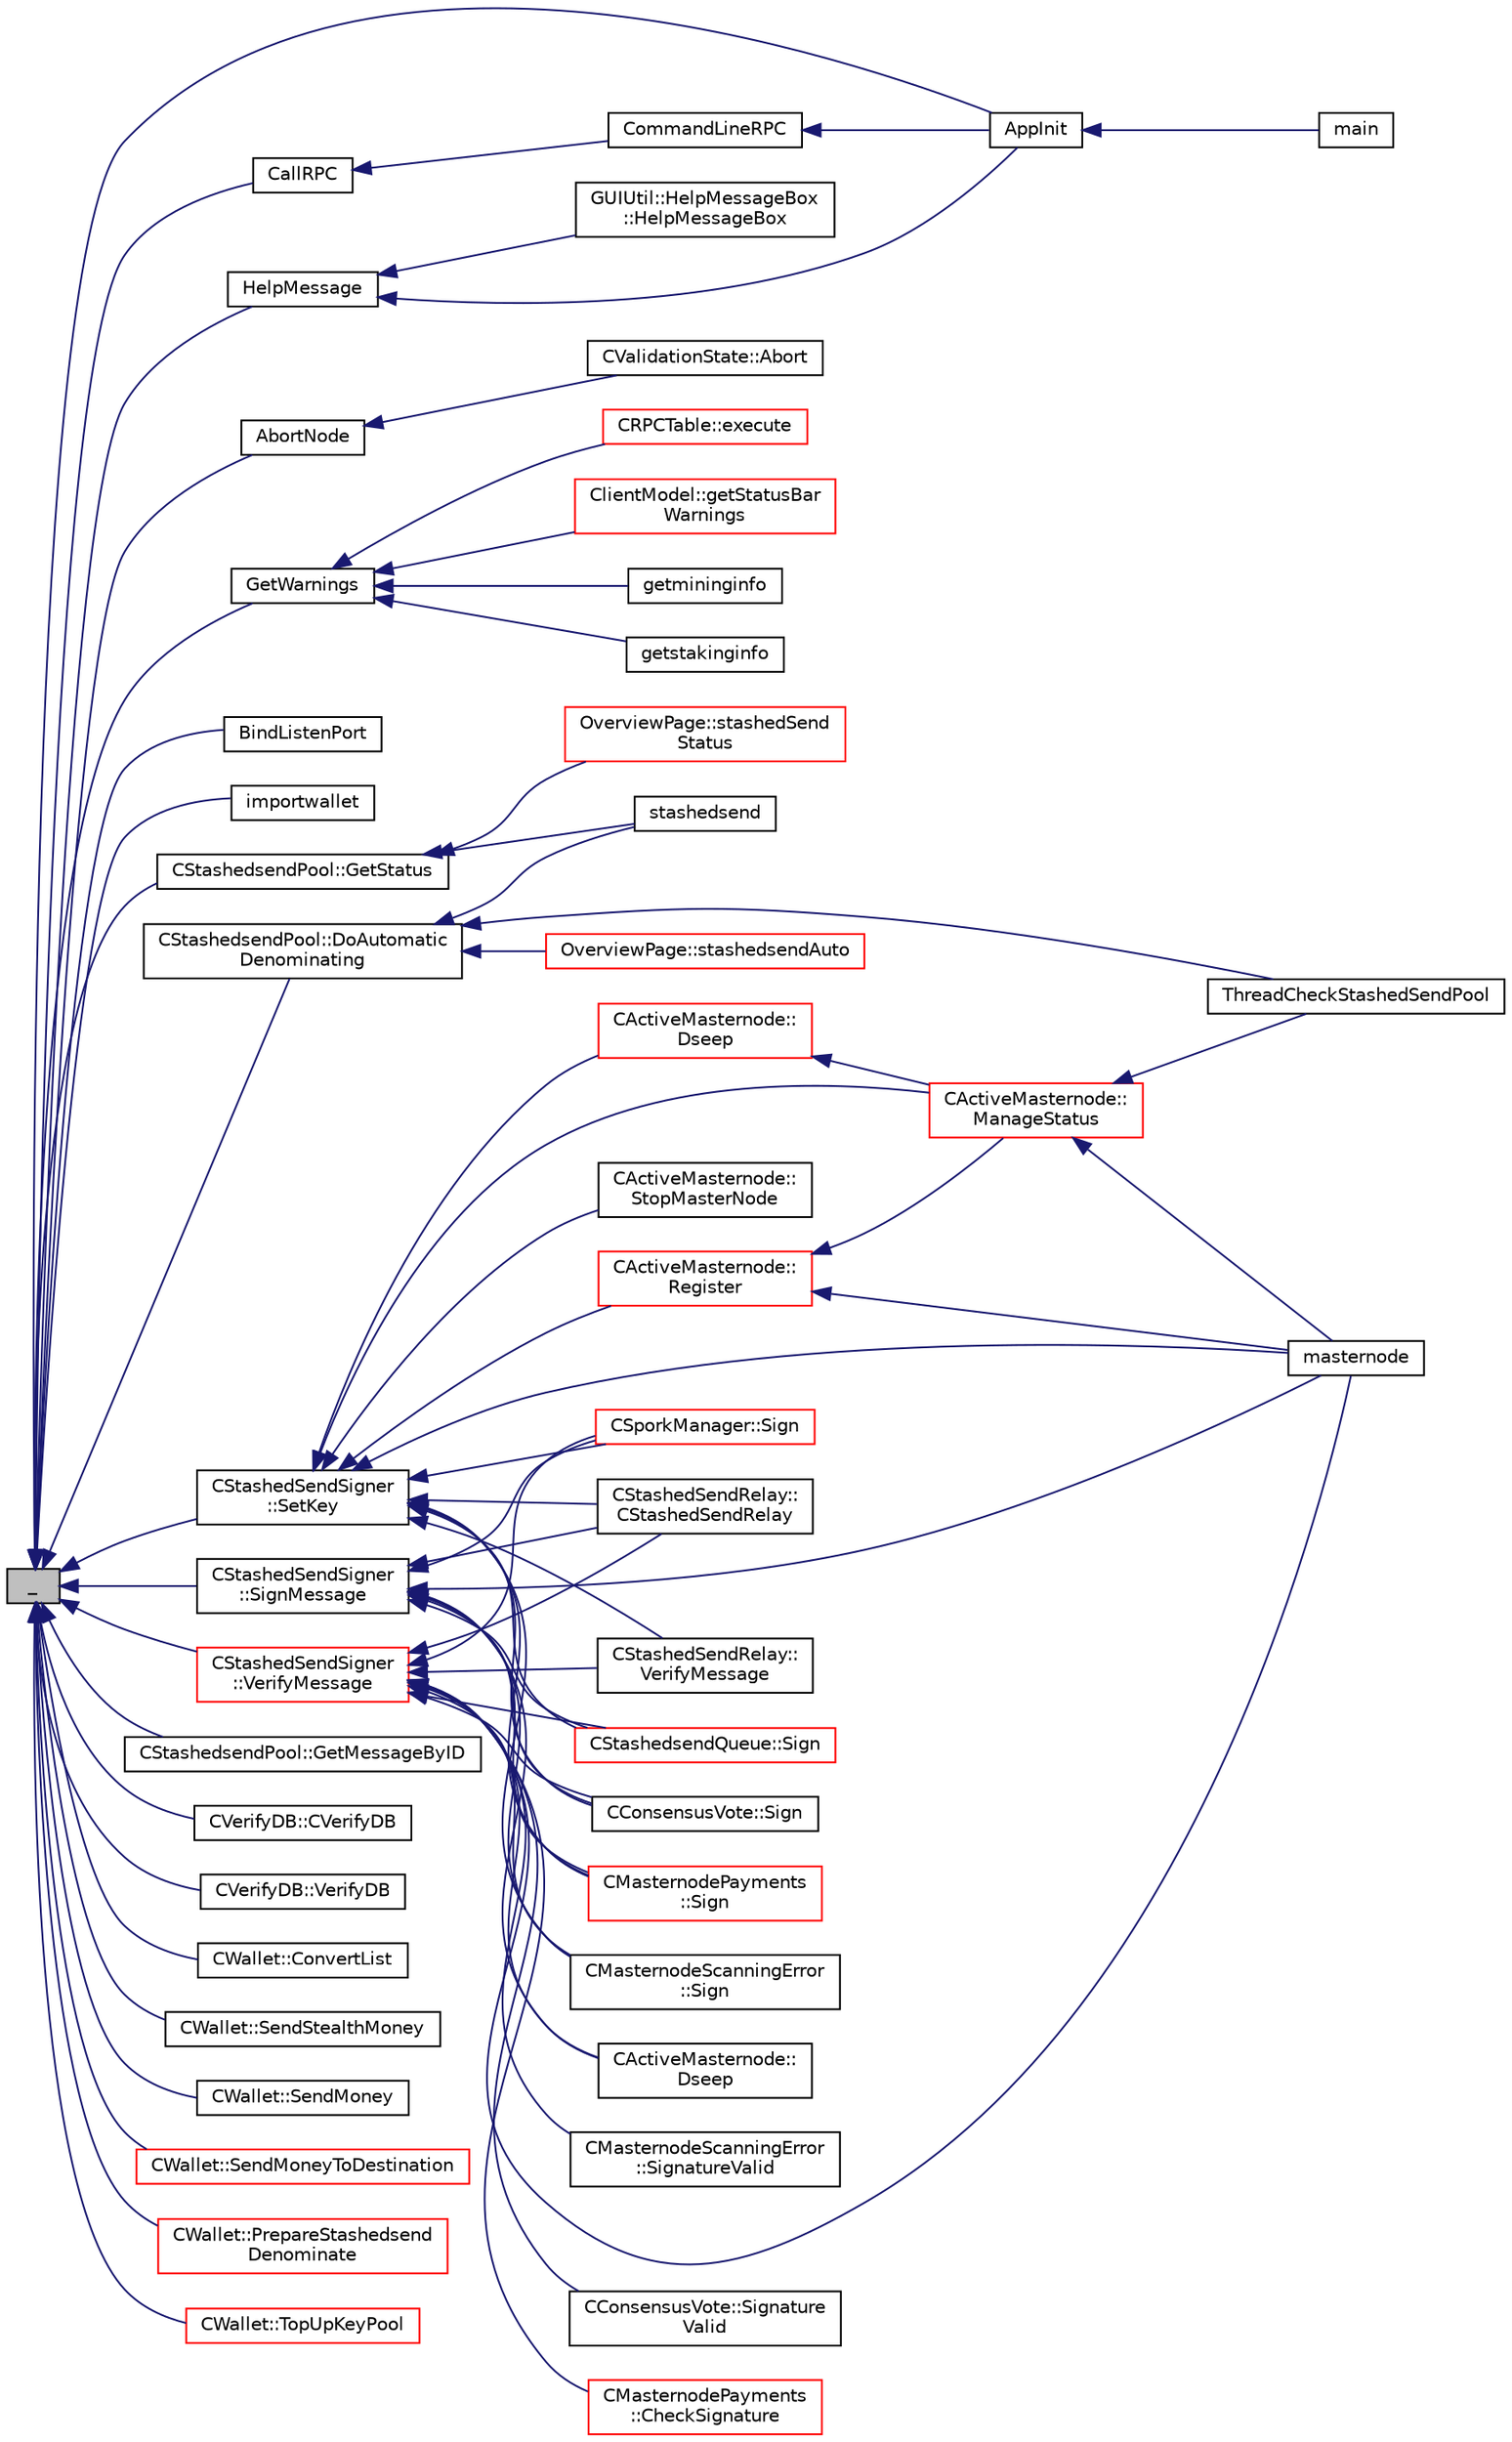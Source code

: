 digraph "_"
{
  edge [fontname="Helvetica",fontsize="10",labelfontname="Helvetica",labelfontsize="10"];
  node [fontname="Helvetica",fontsize="10",shape=record];
  rankdir="LR";
  Node1 [label="_",height=0.2,width=0.4,color="black", fillcolor="grey75", style="filled", fontcolor="black"];
  Node1 -> Node2 [dir="back",color="midnightblue",fontsize="10",style="solid",fontname="Helvetica"];
  Node2 [label="HelpMessage",height=0.2,width=0.4,color="black", fillcolor="white", style="filled",URL="$init_8h.html#a60c54061faf43bd9cca8ab8bfa38055a"];
  Node2 -> Node3 [dir="back",color="midnightblue",fontsize="10",style="solid",fontname="Helvetica"];
  Node3 [label="AppInit",height=0.2,width=0.4,color="black", fillcolor="white", style="filled",URL="$iond_8cpp.html#ac59316b767e6984e1285f0531275286b"];
  Node3 -> Node4 [dir="back",color="midnightblue",fontsize="10",style="solid",fontname="Helvetica"];
  Node4 [label="main",height=0.2,width=0.4,color="black", fillcolor="white", style="filled",URL="$iond_8cpp.html#a0ddf1224851353fc92bfbff6f499fa97"];
  Node2 -> Node5 [dir="back",color="midnightblue",fontsize="10",style="solid",fontname="Helvetica"];
  Node5 [label="GUIUtil::HelpMessageBox\l::HelpMessageBox",height=0.2,width=0.4,color="black", fillcolor="white", style="filled",URL="$class_g_u_i_util_1_1_help_message_box.html#af8c3ad315224552b1699ac34c7ebd839"];
  Node1 -> Node3 [dir="back",color="midnightblue",fontsize="10",style="solid",fontname="Helvetica"];
  Node1 -> Node6 [dir="back",color="midnightblue",fontsize="10",style="solid",fontname="Helvetica"];
  Node6 [label="AbortNode",height=0.2,width=0.4,color="black", fillcolor="white", style="filled",URL="$main_8h.html#af573b79d097a9ffe6503869f838ccf42",tooltip="Abort with a message. "];
  Node6 -> Node7 [dir="back",color="midnightblue",fontsize="10",style="solid",fontname="Helvetica"];
  Node7 [label="CValidationState::Abort",height=0.2,width=0.4,color="black", fillcolor="white", style="filled",URL="$class_c_validation_state.html#a6788cb521cf538ac80413a1c6c3da5e8"];
  Node1 -> Node8 [dir="back",color="midnightblue",fontsize="10",style="solid",fontname="Helvetica"];
  Node8 [label="GetWarnings",height=0.2,width=0.4,color="black", fillcolor="white", style="filled",URL="$main_8cpp.html#a70b1d1b79f1c760e65c960713b87b732"];
  Node8 -> Node9 [dir="back",color="midnightblue",fontsize="10",style="solid",fontname="Helvetica"];
  Node9 [label="ClientModel::getStatusBar\lWarnings",height=0.2,width=0.4,color="red", fillcolor="white", style="filled",URL="$class_client_model.html#a16718fa6c90ac5bce0ce1dcbfb3ec95c",tooltip="Return warnings to be displayed in status bar. "];
  Node8 -> Node13 [dir="back",color="midnightblue",fontsize="10",style="solid",fontname="Helvetica"];
  Node13 [label="getmininginfo",height=0.2,width=0.4,color="black", fillcolor="white", style="filled",URL="$rpcmining_8cpp.html#a89c187faff7322c7d15134d13570ca1e"];
  Node8 -> Node14 [dir="back",color="midnightblue",fontsize="10",style="solid",fontname="Helvetica"];
  Node14 [label="getstakinginfo",height=0.2,width=0.4,color="black", fillcolor="white", style="filled",URL="$rpcmining_8cpp.html#aedf628177ea04e0077d9d530963d40d6"];
  Node8 -> Node15 [dir="back",color="midnightblue",fontsize="10",style="solid",fontname="Helvetica"];
  Node15 [label="CRPCTable::execute",height=0.2,width=0.4,color="red", fillcolor="white", style="filled",URL="$class_c_r_p_c_table.html#a18a39759205e739d86a35a1c92243760",tooltip="Execute a method. "];
  Node1 -> Node17 [dir="back",color="midnightblue",fontsize="10",style="solid",fontname="Helvetica"];
  Node17 [label="BindListenPort",height=0.2,width=0.4,color="black", fillcolor="white", style="filled",URL="$net_8cpp.html#a0c8010ad96acff7cca6aca684ec42b71"];
  Node1 -> Node18 [dir="back",color="midnightblue",fontsize="10",style="solid",fontname="Helvetica"];
  Node18 [label="CallRPC",height=0.2,width=0.4,color="black", fillcolor="white", style="filled",URL="$rpcclient_8cpp.html#ae0b4394f271db49671cf894dbe94c484"];
  Node18 -> Node19 [dir="back",color="midnightblue",fontsize="10",style="solid",fontname="Helvetica"];
  Node19 [label="CommandLineRPC",height=0.2,width=0.4,color="black", fillcolor="white", style="filled",URL="$rpcclient_8h.html#a4ee23259648a971c9c05aeff8b545a6d"];
  Node19 -> Node3 [dir="back",color="midnightblue",fontsize="10",style="solid",fontname="Helvetica"];
  Node1 -> Node20 [dir="back",color="midnightblue",fontsize="10",style="solid",fontname="Helvetica"];
  Node20 [label="importwallet",height=0.2,width=0.4,color="black", fillcolor="white", style="filled",URL="$rpcdump_8cpp.html#a2566d5c9dd1938b74e70398cdb3ac5c1"];
  Node1 -> Node21 [dir="back",color="midnightblue",fontsize="10",style="solid",fontname="Helvetica"];
  Node21 [label="CStashedsendPool::GetStatus",height=0.2,width=0.4,color="black", fillcolor="white", style="filled",URL="$class_c_stashedsend_pool.html#a0f69c1f85ac76ac2682ce16a50398295"];
  Node21 -> Node22 [dir="back",color="midnightblue",fontsize="10",style="solid",fontname="Helvetica"];
  Node22 [label="OverviewPage::stashedSend\lStatus",height=0.2,width=0.4,color="red", fillcolor="white", style="filled",URL="$class_overview_page.html#ac6d1b3475132a87b31c1510014e4d0e7"];
  Node21 -> Node28 [dir="back",color="midnightblue",fontsize="10",style="solid",fontname="Helvetica"];
  Node28 [label="stashedsend",height=0.2,width=0.4,color="black", fillcolor="white", style="filled",URL="$rpcstashedsend_8cpp.html#a5a7cb1ad55aeaa8bcbb5172e9153a75a"];
  Node1 -> Node29 [dir="back",color="midnightblue",fontsize="10",style="solid",fontname="Helvetica"];
  Node29 [label="CStashedsendPool::DoAutomatic\lDenominating",height=0.2,width=0.4,color="black", fillcolor="white", style="filled",URL="$class_c_stashedsend_pool.html#a21f19df4854af34c8f89187c768a524f",tooltip="Passively run Stashedsend in the background according to the configuration in settings (only for QT) ..."];
  Node29 -> Node30 [dir="back",color="midnightblue",fontsize="10",style="solid",fontname="Helvetica"];
  Node30 [label="OverviewPage::stashedsendAuto",height=0.2,width=0.4,color="red", fillcolor="white", style="filled",URL="$class_overview_page.html#abf60d7de5f283687a914b487dc44ca76"];
  Node29 -> Node28 [dir="back",color="midnightblue",fontsize="10",style="solid",fontname="Helvetica"];
  Node29 -> Node31 [dir="back",color="midnightblue",fontsize="10",style="solid",fontname="Helvetica"];
  Node31 [label="ThreadCheckStashedSendPool",height=0.2,width=0.4,color="black", fillcolor="white", style="filled",URL="$stashedsend_8h.html#ab583ddc86effded8432ea5387f77d883"];
  Node1 -> Node32 [dir="back",color="midnightblue",fontsize="10",style="solid",fontname="Helvetica"];
  Node32 [label="CStashedsendPool::GetMessageByID",height=0.2,width=0.4,color="black", fillcolor="white", style="filled",URL="$class_c_stashedsend_pool.html#a071c62f907a29e56271febb3dbe02d43"];
  Node1 -> Node33 [dir="back",color="midnightblue",fontsize="10",style="solid",fontname="Helvetica"];
  Node33 [label="CStashedSendSigner\l::SetKey",height=0.2,width=0.4,color="black", fillcolor="white", style="filled",URL="$class_c_stashed_send_signer.html#a706eb86a74431f151080cb9e466fe6ce",tooltip="Set the private/public key values, returns true if successful. "];
  Node33 -> Node34 [dir="back",color="midnightblue",fontsize="10",style="solid",fontname="Helvetica"];
  Node34 [label="CActiveMasternode::\lManageStatus",height=0.2,width=0.4,color="red", fillcolor="white", style="filled",URL="$class_c_active_masternode.html#a8004b3b2100da7dcfedbd1e959633e51"];
  Node34 -> Node36 [dir="back",color="midnightblue",fontsize="10",style="solid",fontname="Helvetica"];
  Node36 [label="masternode",height=0.2,width=0.4,color="black", fillcolor="white", style="filled",URL="$rpcstashedsend_8cpp.html#a30609e443aeb47c29ed0878d16b1b5e1"];
  Node34 -> Node31 [dir="back",color="midnightblue",fontsize="10",style="solid",fontname="Helvetica"];
  Node33 -> Node37 [dir="back",color="midnightblue",fontsize="10",style="solid",fontname="Helvetica"];
  Node37 [label="CActiveMasternode::\lStopMasterNode",height=0.2,width=0.4,color="black", fillcolor="white", style="filled",URL="$class_c_active_masternode.html#aa8221b9331dba267e222a84dd5d5b00d"];
  Node33 -> Node38 [dir="back",color="midnightblue",fontsize="10",style="solid",fontname="Helvetica"];
  Node38 [label="CActiveMasternode::\lDseep",height=0.2,width=0.4,color="red", fillcolor="white", style="filled",URL="$class_c_active_masternode.html#af217e0c05aee3315421a8760db6a7a6c"];
  Node38 -> Node34 [dir="back",color="midnightblue",fontsize="10",style="solid",fontname="Helvetica"];
  Node33 -> Node40 [dir="back",color="midnightblue",fontsize="10",style="solid",fontname="Helvetica"];
  Node40 [label="CActiveMasternode::\lRegister",height=0.2,width=0.4,color="red", fillcolor="white", style="filled",URL="$class_c_active_masternode.html#aacd8f048772ab4f9908c11d29727063d",tooltip="Register remote Masternode. "];
  Node40 -> Node34 [dir="back",color="midnightblue",fontsize="10",style="solid",fontname="Helvetica"];
  Node40 -> Node36 [dir="back",color="midnightblue",fontsize="10",style="solid",fontname="Helvetica"];
  Node33 -> Node43 [dir="back",color="midnightblue",fontsize="10",style="solid",fontname="Helvetica"];
  Node43 [label="CConsensusVote::Sign",height=0.2,width=0.4,color="black", fillcolor="white", style="filled",URL="$class_c_consensus_vote.html#a687495887aa75f5d5bb70f93ecb820d0"];
  Node33 -> Node44 [dir="back",color="midnightblue",fontsize="10",style="solid",fontname="Helvetica"];
  Node44 [label="CMasternodePayments\l::Sign",height=0.2,width=0.4,color="red", fillcolor="white", style="filled",URL="$class_c_masternode_payments.html#a7d04afdf936b8de605ab6f478c7fad51"];
  Node33 -> Node47 [dir="back",color="midnightblue",fontsize="10",style="solid",fontname="Helvetica"];
  Node47 [label="CMasternodeScanningError\l::Sign",height=0.2,width=0.4,color="black", fillcolor="white", style="filled",URL="$class_c_masternode_scanning_error.html#afdc8ec9b08767cdf3c6a6cc819af7d09"];
  Node33 -> Node36 [dir="back",color="midnightblue",fontsize="10",style="solid",fontname="Helvetica"];
  Node33 -> Node48 [dir="back",color="midnightblue",fontsize="10",style="solid",fontname="Helvetica"];
  Node48 [label="CSporkManager::Sign",height=0.2,width=0.4,color="red", fillcolor="white", style="filled",URL="$class_c_spork_manager.html#adf1b5d40f378c4bd3a5ea31905b11f30"];
  Node33 -> Node54 [dir="back",color="midnightblue",fontsize="10",style="solid",fontname="Helvetica"];
  Node54 [label="CStashedSendRelay::\lCStashedSendRelay",height=0.2,width=0.4,color="black", fillcolor="white", style="filled",URL="$class_c_stashed_send_relay.html#ac4f08ff3af1c8730a259abe6dc0972f5"];
  Node33 -> Node55 [dir="back",color="midnightblue",fontsize="10",style="solid",fontname="Helvetica"];
  Node55 [label="CStashedSendRelay::\lVerifyMessage",height=0.2,width=0.4,color="black", fillcolor="white", style="filled",URL="$class_c_stashed_send_relay.html#afbd1e6eeec3e89109d9fcb0d899da517"];
  Node33 -> Node56 [dir="back",color="midnightblue",fontsize="10",style="solid",fontname="Helvetica"];
  Node56 [label="CStashedsendQueue::Sign",height=0.2,width=0.4,color="red", fillcolor="white", style="filled",URL="$class_c_stashedsend_queue.html#a781354a3071b29fbf76df2353919933c",tooltip="Sign this Stashedsend transaction. "];
  Node1 -> Node58 [dir="back",color="midnightblue",fontsize="10",style="solid",fontname="Helvetica"];
  Node58 [label="CStashedSendSigner\l::SignMessage",height=0.2,width=0.4,color="black", fillcolor="white", style="filled",URL="$class_c_stashed_send_signer.html#a3a9275044c94eabef7ed9c2fdf35d2f6",tooltip="Sign the message, returns true if successful. "];
  Node58 -> Node59 [dir="back",color="midnightblue",fontsize="10",style="solid",fontname="Helvetica"];
  Node59 [label="CActiveMasternode::\lDseep",height=0.2,width=0.4,color="black", fillcolor="white", style="filled",URL="$class_c_active_masternode.html#aa14a1a9611f6b73cc3e860cda75de88c"];
  Node58 -> Node43 [dir="back",color="midnightblue",fontsize="10",style="solid",fontname="Helvetica"];
  Node58 -> Node44 [dir="back",color="midnightblue",fontsize="10",style="solid",fontname="Helvetica"];
  Node58 -> Node47 [dir="back",color="midnightblue",fontsize="10",style="solid",fontname="Helvetica"];
  Node58 -> Node36 [dir="back",color="midnightblue",fontsize="10",style="solid",fontname="Helvetica"];
  Node58 -> Node48 [dir="back",color="midnightblue",fontsize="10",style="solid",fontname="Helvetica"];
  Node58 -> Node54 [dir="back",color="midnightblue",fontsize="10",style="solid",fontname="Helvetica"];
  Node58 -> Node56 [dir="back",color="midnightblue",fontsize="10",style="solid",fontname="Helvetica"];
  Node1 -> Node60 [dir="back",color="midnightblue",fontsize="10",style="solid",fontname="Helvetica"];
  Node60 [label="CStashedSendSigner\l::VerifyMessage",height=0.2,width=0.4,color="red", fillcolor="white", style="filled",URL="$class_c_stashed_send_signer.html#a917e4eb567f2005a73ef59bafcf46bd4",tooltip="Verify the message, returns true if succcessful. "];
  Node60 -> Node59 [dir="back",color="midnightblue",fontsize="10",style="solid",fontname="Helvetica"];
  Node60 -> Node61 [dir="back",color="midnightblue",fontsize="10",style="solid",fontname="Helvetica"];
  Node61 [label="CConsensusVote::Signature\lValid",height=0.2,width=0.4,color="black", fillcolor="white", style="filled",URL="$class_c_consensus_vote.html#ac6550a89acee255e0035e189a42a6310"];
  Node60 -> Node43 [dir="back",color="midnightblue",fontsize="10",style="solid",fontname="Helvetica"];
  Node60 -> Node62 [dir="back",color="midnightblue",fontsize="10",style="solid",fontname="Helvetica"];
  Node62 [label="CMasternodePayments\l::CheckSignature",height=0.2,width=0.4,color="red", fillcolor="white", style="filled",URL="$class_c_masternode_payments.html#a2ca2af0178969784235c7917b226af32"];
  Node60 -> Node44 [dir="back",color="midnightblue",fontsize="10",style="solid",fontname="Helvetica"];
  Node60 -> Node64 [dir="back",color="midnightblue",fontsize="10",style="solid",fontname="Helvetica"];
  Node64 [label="CMasternodeScanningError\l::SignatureValid",height=0.2,width=0.4,color="black", fillcolor="white", style="filled",URL="$class_c_masternode_scanning_error.html#ae90fca573f70f7faa4c9f3a5db145f36"];
  Node60 -> Node47 [dir="back",color="midnightblue",fontsize="10",style="solid",fontname="Helvetica"];
  Node60 -> Node36 [dir="back",color="midnightblue",fontsize="10",style="solid",fontname="Helvetica"];
  Node60 -> Node48 [dir="back",color="midnightblue",fontsize="10",style="solid",fontname="Helvetica"];
  Node60 -> Node54 [dir="back",color="midnightblue",fontsize="10",style="solid",fontname="Helvetica"];
  Node60 -> Node55 [dir="back",color="midnightblue",fontsize="10",style="solid",fontname="Helvetica"];
  Node60 -> Node56 [dir="back",color="midnightblue",fontsize="10",style="solid",fontname="Helvetica"];
  Node1 -> Node67 [dir="back",color="midnightblue",fontsize="10",style="solid",fontname="Helvetica"];
  Node67 [label="CVerifyDB::CVerifyDB",height=0.2,width=0.4,color="black", fillcolor="white", style="filled",URL="$class_c_verify_d_b.html#ab33a26982ba391fc71614f8eee9dbaa0"];
  Node1 -> Node68 [dir="back",color="midnightblue",fontsize="10",style="solid",fontname="Helvetica"];
  Node68 [label="CVerifyDB::VerifyDB",height=0.2,width=0.4,color="black", fillcolor="white", style="filled",URL="$class_c_verify_d_b.html#af12e07230f20d23cf01d417d0e785c49"];
  Node1 -> Node69 [dir="back",color="midnightblue",fontsize="10",style="solid",fontname="Helvetica"];
  Node69 [label="CWallet::ConvertList",height=0.2,width=0.4,color="black", fillcolor="white", style="filled",URL="$class_c_wallet.html#adbc8cbc5a39e04446f4277487405c06b"];
  Node1 -> Node70 [dir="back",color="midnightblue",fontsize="10",style="solid",fontname="Helvetica"];
  Node70 [label="CWallet::SendStealthMoney",height=0.2,width=0.4,color="black", fillcolor="white", style="filled",URL="$class_c_wallet.html#a509492fe45395af29a4a16045686c239"];
  Node1 -> Node71 [dir="back",color="midnightblue",fontsize="10",style="solid",fontname="Helvetica"];
  Node71 [label="CWallet::SendMoney",height=0.2,width=0.4,color="black", fillcolor="white", style="filled",URL="$class_c_wallet.html#a356d16f6df1f109674adf1d1dc577f2e"];
  Node1 -> Node72 [dir="back",color="midnightblue",fontsize="10",style="solid",fontname="Helvetica"];
  Node72 [label="CWallet::SendMoneyToDestination",height=0.2,width=0.4,color="red", fillcolor="white", style="filled",URL="$class_c_wallet.html#aad5d55fc472f6b9ccbec5af0a7246d60"];
  Node1 -> Node75 [dir="back",color="midnightblue",fontsize="10",style="solid",fontname="Helvetica"];
  Node75 [label="CWallet::PrepareStashedsend\lDenominate",height=0.2,width=0.4,color="red", fillcolor="white", style="filled",URL="$class_c_wallet.html#ae7ce44a23e6cb716ea05783c04de197e"];
  Node1 -> Node77 [dir="back",color="midnightblue",fontsize="10",style="solid",fontname="Helvetica"];
  Node77 [label="CWallet::TopUpKeyPool",height=0.2,width=0.4,color="red", fillcolor="white", style="filled",URL="$class_c_wallet.html#aeeeca131336b2ec20cede9a2fccc203a"];
}
